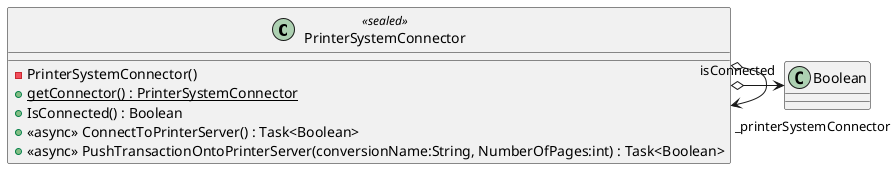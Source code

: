 @startuml
class PrinterSystemConnector <<sealed>> {
    - PrinterSystemConnector()
    + {static} getConnector() : PrinterSystemConnector
    + IsConnected() : Boolean
    + <<async>> ConnectToPrinterServer() : Task<Boolean>
    + <<async>> PushTransactionOntoPrinterServer(conversionName:String, NumberOfPages:int) : Task<Boolean>
}
PrinterSystemConnector o-> "isConnected" Boolean
PrinterSystemConnector o-> "_printerSystemConnector" PrinterSystemConnector
@enduml
